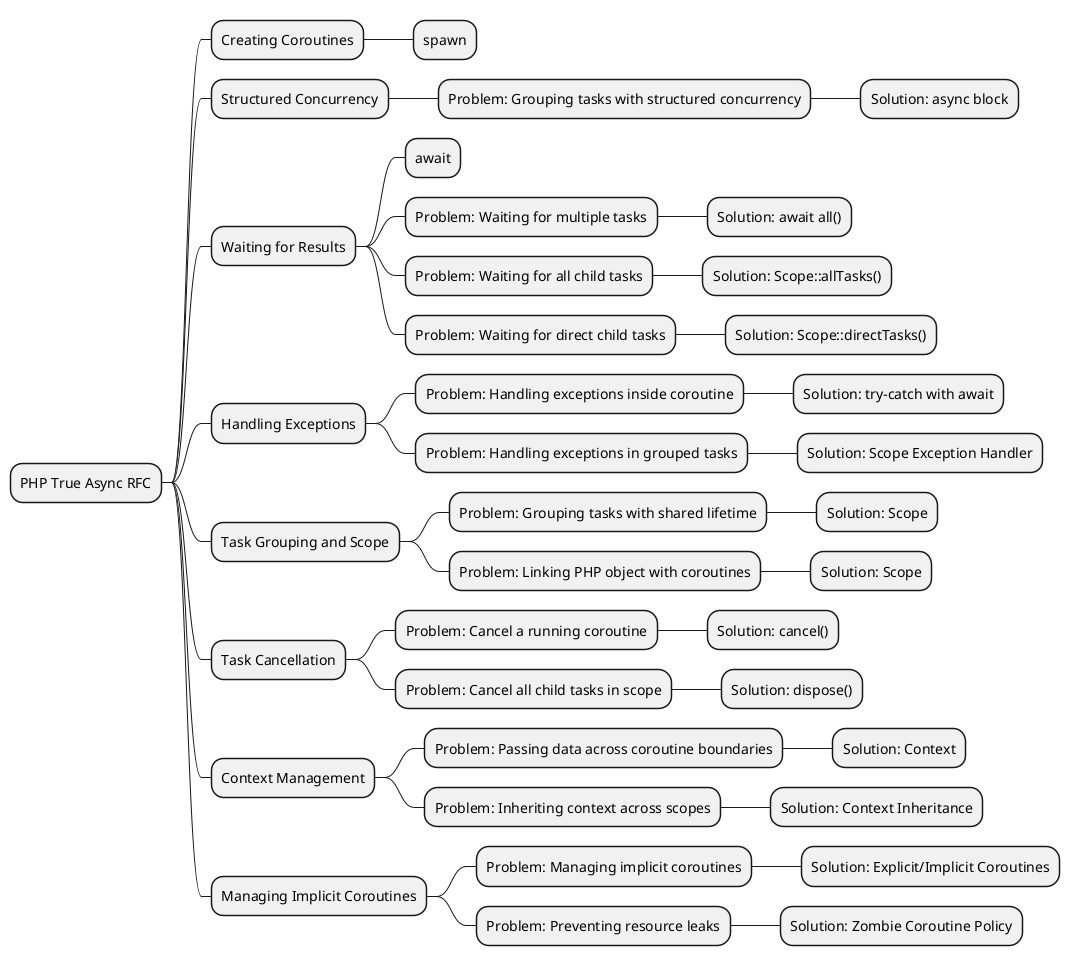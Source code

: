 @startmindmap

* PHP True Async RFC
** Creating Coroutines
*** spawn
** Structured Concurrency
*** Problem: Grouping tasks with structured concurrency
**** Solution: async block
** Waiting for Results
*** await
*** Problem: Waiting for multiple tasks
**** Solution: await all()
*** Problem: Waiting for all child tasks
**** Solution: Scope::allTasks()
*** Problem: Waiting for direct child tasks
**** Solution: Scope::directTasks()
** Handling Exceptions
*** Problem: Handling exceptions inside coroutine
**** Solution: try-catch with await
*** Problem: Handling exceptions in grouped tasks
**** Solution: Scope Exception Handler
** Task Grouping and Scope
*** Problem: Grouping tasks with shared lifetime
**** Solution: Scope
*** Problem: Linking PHP object with coroutines
**** Solution: Scope
** Task Cancellation
*** Problem: Cancel a running coroutine
**** Solution: cancel()
*** Problem: Cancel all child tasks in scope
**** Solution: dispose()
** Context Management
*** Problem: Passing data across coroutine boundaries
**** Solution: Context
*** Problem: Inheriting context across scopes
**** Solution: Context Inheritance
** Managing Implicit Coroutines
*** Problem: Managing implicit coroutines
**** Solution: Explicit/Implicit Coroutines
*** Problem: Preventing resource leaks
**** Solution: Zombie Coroutine Policy

@endmindmap
